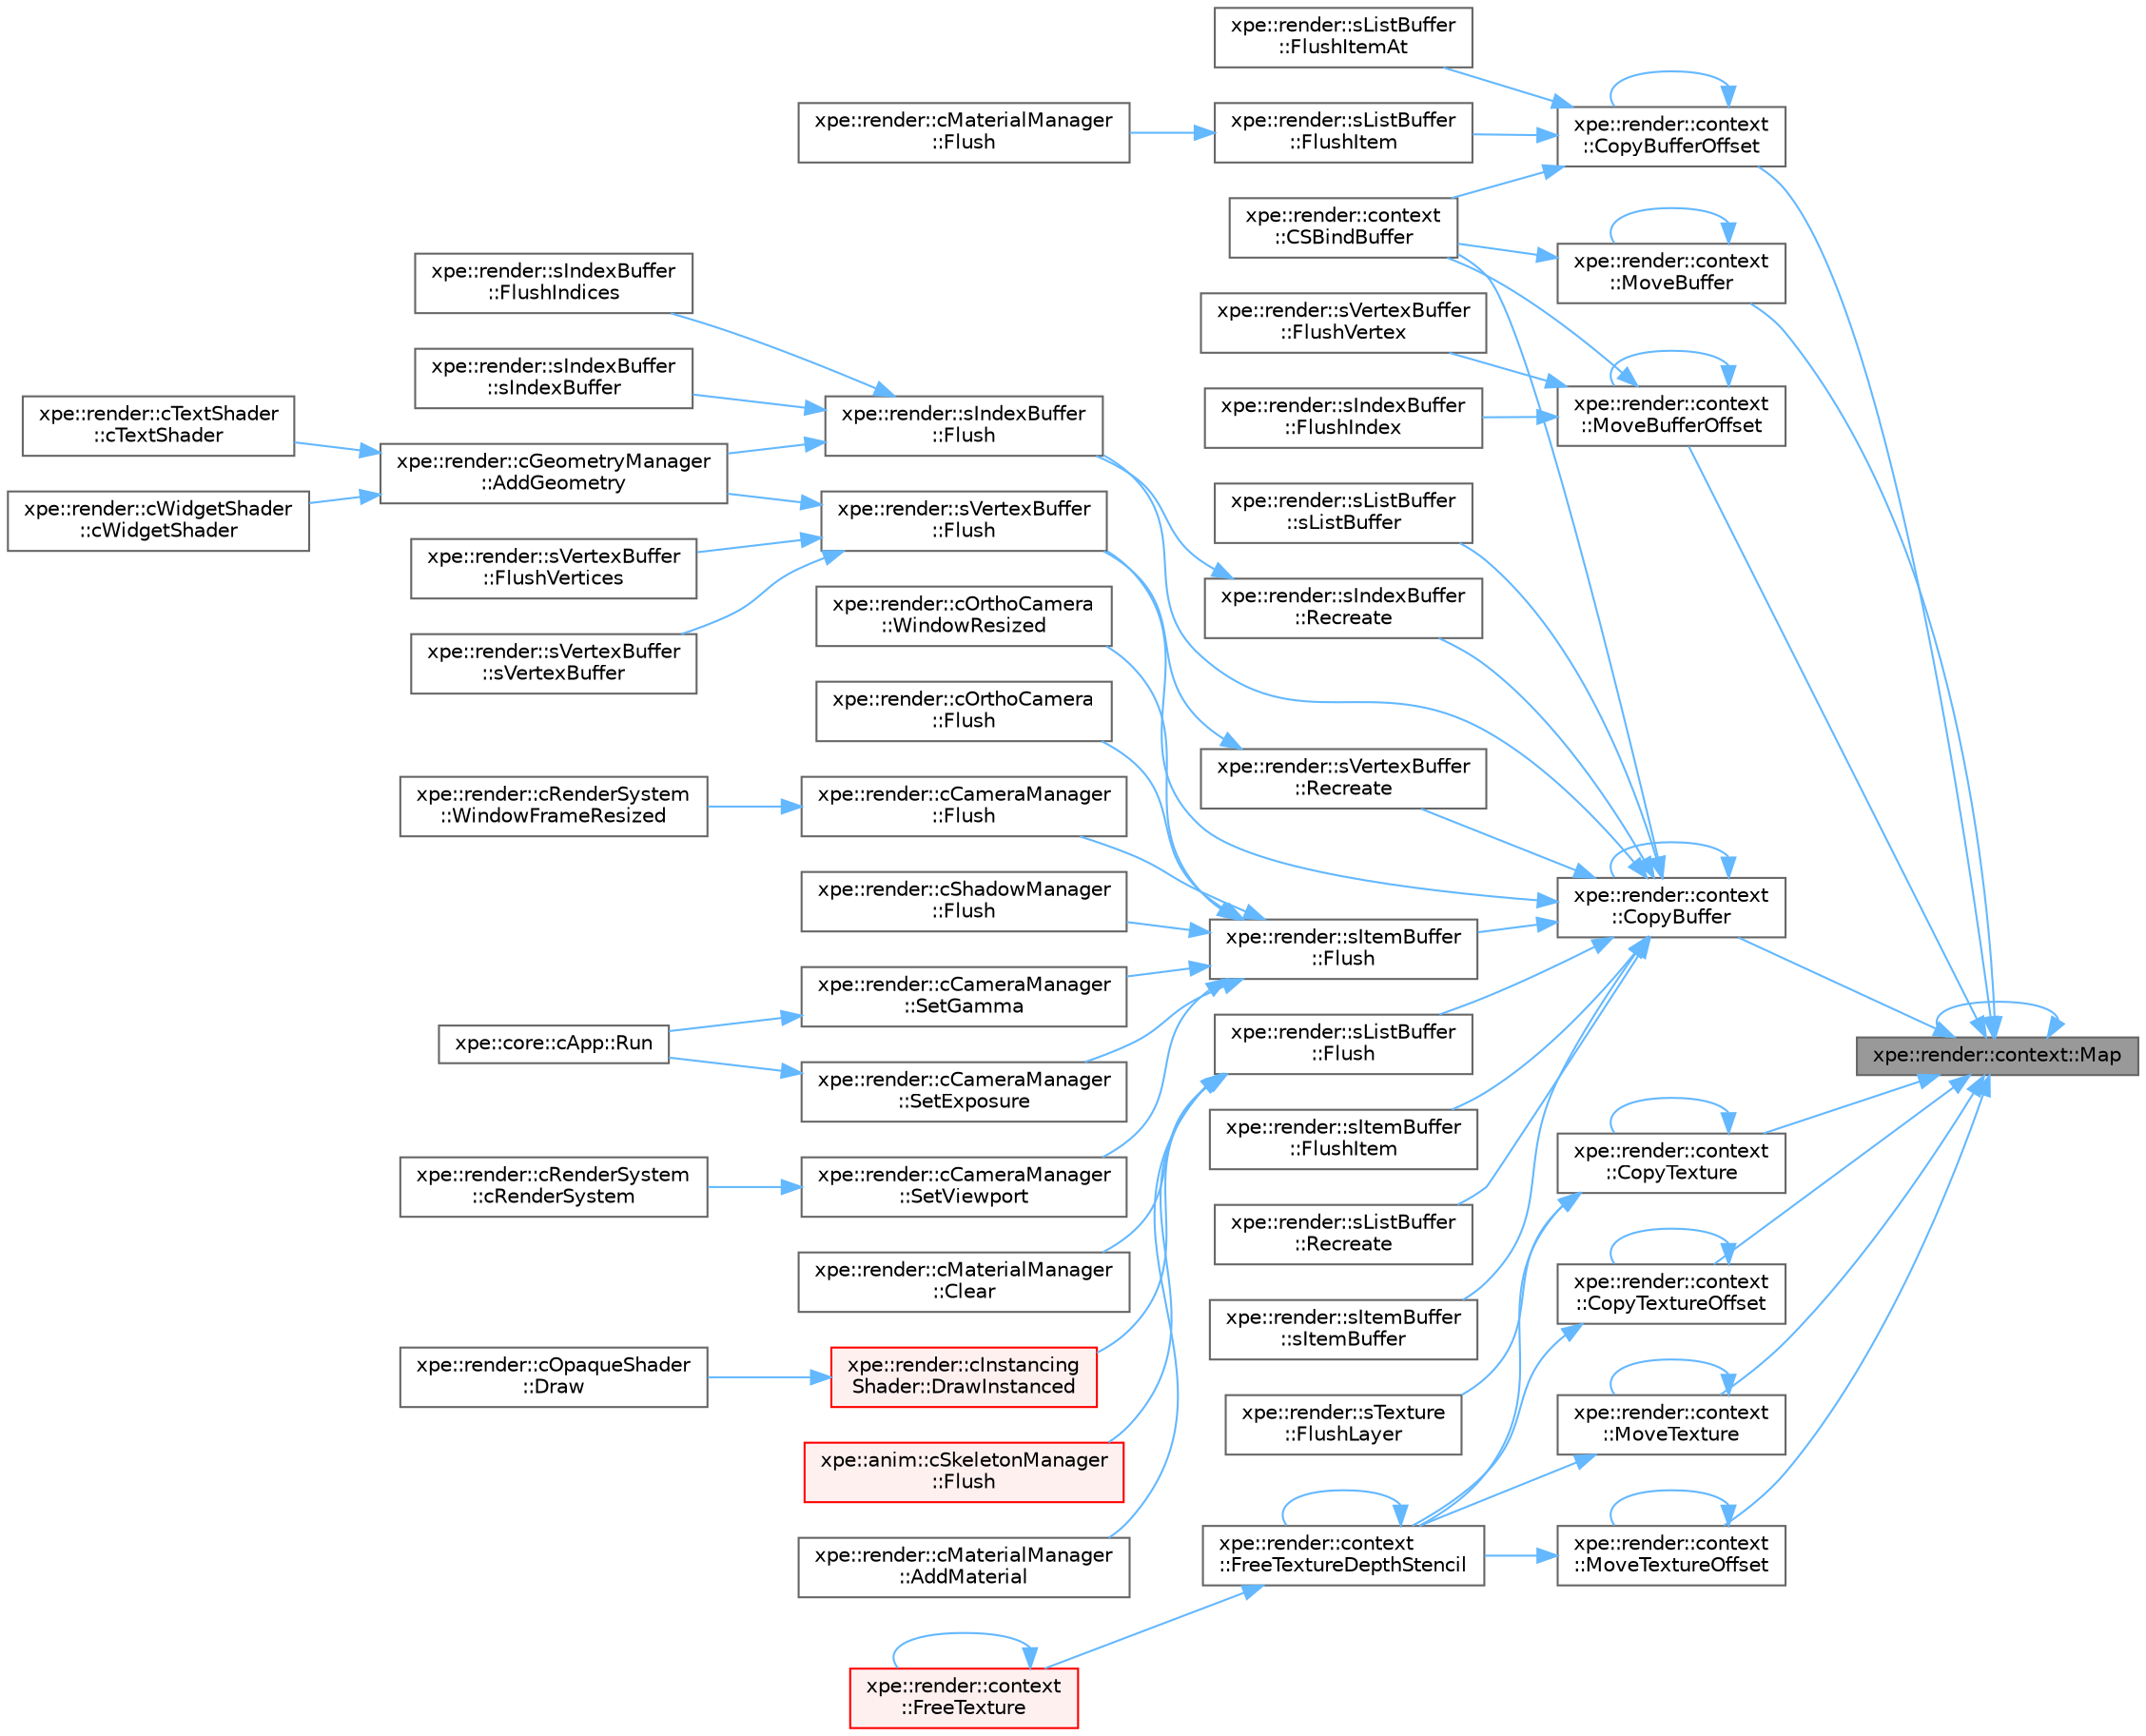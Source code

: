 digraph "xpe::render::context::Map"
{
 // LATEX_PDF_SIZE
  bgcolor="transparent";
  edge [fontname=Helvetica,fontsize=10,labelfontname=Helvetica,labelfontsize=10];
  node [fontname=Helvetica,fontsize=10,shape=box,height=0.2,width=0.4];
  rankdir="RL";
  Node1 [id="Node000001",label="xpe::render::context::Map",height=0.2,width=0.4,color="gray40", fillcolor="grey60", style="filled", fontcolor="black",tooltip=" "];
  Node1 -> Node2 [id="edge141_Node000001_Node000002",dir="back",color="steelblue1",style="solid",tooltip=" "];
  Node2 [id="Node000002",label="xpe::render::context\l::CopyBuffer",height=0.2,width=0.4,color="grey40", fillcolor="white", style="filled",URL="$namespacexpe_1_1render_1_1context.html#a43a3526ddcb06eddda247d1457ae02b3",tooltip=" "];
  Node2 -> Node2 [id="edge142_Node000002_Node000002",dir="back",color="steelblue1",style="solid",tooltip=" "];
  Node2 -> Node3 [id="edge143_Node000002_Node000003",dir="back",color="steelblue1",style="solid",tooltip=" "];
  Node3 [id="Node000003",label="xpe::render::context\l::CSBindBuffer",height=0.2,width=0.4,color="grey40", fillcolor="white", style="filled",URL="$namespacexpe_1_1render_1_1context.html#a82d8f65416b6f460b4f3307bd0a88fe5",tooltip=" "];
  Node2 -> Node4 [id="edge144_Node000002_Node000004",dir="back",color="steelblue1",style="solid",tooltip=" "];
  Node4 [id="Node000004",label="xpe::render::sIndexBuffer\l::Flush",height=0.2,width=0.4,color="grey40", fillcolor="white", style="filled",URL="$structxpe_1_1render_1_1s_index_buffer.html#aaa6c6f473ab50ee10652c85dd2bbfdb0",tooltip=" "];
  Node4 -> Node5 [id="edge145_Node000004_Node000005",dir="back",color="steelblue1",style="solid",tooltip=" "];
  Node5 [id="Node000005",label="xpe::render::cGeometryManager\l::AddGeometry",height=0.2,width=0.4,color="grey40", fillcolor="white", style="filled",URL="$classxpe_1_1render_1_1c_geometry_manager.html#afcab89931d34518de9c76ff962e6a5b9",tooltip=" "];
  Node5 -> Node6 [id="edge146_Node000005_Node000006",dir="back",color="steelblue1",style="solid",tooltip=" "];
  Node6 [id="Node000006",label="xpe::render::cTextShader\l::cTextShader",height=0.2,width=0.4,color="grey40", fillcolor="white", style="filled",URL="$classxpe_1_1render_1_1c_text_shader.html#ad8b58ce40667013c62bc85cb9ae913fa",tooltip=" "];
  Node5 -> Node7 [id="edge147_Node000005_Node000007",dir="back",color="steelblue1",style="solid",tooltip=" "];
  Node7 [id="Node000007",label="xpe::render::cWidgetShader\l::cWidgetShader",height=0.2,width=0.4,color="grey40", fillcolor="white", style="filled",URL="$classxpe_1_1render_1_1c_widget_shader.html#ac6d0a01c7e25a93a16e38d9642dfe0f2",tooltip=" "];
  Node4 -> Node8 [id="edge148_Node000004_Node000008",dir="back",color="steelblue1",style="solid",tooltip=" "];
  Node8 [id="Node000008",label="xpe::render::sIndexBuffer\l::FlushIndices",height=0.2,width=0.4,color="grey40", fillcolor="white", style="filled",URL="$structxpe_1_1render_1_1s_index_buffer.html#acc175b9bdf4157e6ae6846cd2caf7f1b",tooltip=" "];
  Node4 -> Node9 [id="edge149_Node000004_Node000009",dir="back",color="steelblue1",style="solid",tooltip=" "];
  Node9 [id="Node000009",label="xpe::render::sIndexBuffer\l::sIndexBuffer",height=0.2,width=0.4,color="grey40", fillcolor="white", style="filled",URL="$structxpe_1_1render_1_1s_index_buffer.html#ad43fb895491bda4ae6933f87c41a4793",tooltip=" "];
  Node2 -> Node10 [id="edge150_Node000002_Node000010",dir="back",color="steelblue1",style="solid",tooltip=" "];
  Node10 [id="Node000010",label="xpe::render::sVertexBuffer\l::Flush",height=0.2,width=0.4,color="grey40", fillcolor="white", style="filled",URL="$structxpe_1_1render_1_1s_vertex_buffer.html#a896c35b36d1987189db78fbca0a81a19",tooltip=" "];
  Node10 -> Node5 [id="edge151_Node000010_Node000005",dir="back",color="steelblue1",style="solid",tooltip=" "];
  Node10 -> Node11 [id="edge152_Node000010_Node000011",dir="back",color="steelblue1",style="solid",tooltip=" "];
  Node11 [id="Node000011",label="xpe::render::sVertexBuffer\l::FlushVertices",height=0.2,width=0.4,color="grey40", fillcolor="white", style="filled",URL="$structxpe_1_1render_1_1s_vertex_buffer.html#aa4f339fcf483993cf3f770ac2ca58044",tooltip=" "];
  Node10 -> Node12 [id="edge153_Node000010_Node000012",dir="back",color="steelblue1",style="solid",tooltip=" "];
  Node12 [id="Node000012",label="xpe::render::sVertexBuffer\l::sVertexBuffer",height=0.2,width=0.4,color="grey40", fillcolor="white", style="filled",URL="$structxpe_1_1render_1_1s_vertex_buffer.html#aeba0348f9a7328e3b6d9711dd4a6b5b2",tooltip=" "];
  Node2 -> Node13 [id="edge154_Node000002_Node000013",dir="back",color="steelblue1",style="solid",tooltip=" "];
  Node13 [id="Node000013",label="xpe::render::sItemBuffer\l::Flush",height=0.2,width=0.4,color="grey40", fillcolor="white", style="filled",URL="$structxpe_1_1render_1_1s_item_buffer.html#a36748548161b72588ad888d58a2aa163",tooltip=" "];
  Node13 -> Node14 [id="edge155_Node000013_Node000014",dir="back",color="steelblue1",style="solid",tooltip=" "];
  Node14 [id="Node000014",label="xpe::render::cOrthoCamera\l::Flush",height=0.2,width=0.4,color="grey40", fillcolor="white", style="filled",URL="$classxpe_1_1render_1_1c_ortho_camera.html#a03d4d16733c86e076d05d0b548ab05aa",tooltip=" "];
  Node13 -> Node15 [id="edge156_Node000013_Node000015",dir="back",color="steelblue1",style="solid",tooltip=" "];
  Node15 [id="Node000015",label="xpe::render::cCameraManager\l::Flush",height=0.2,width=0.4,color="grey40", fillcolor="white", style="filled",URL="$classxpe_1_1render_1_1c_camera_manager.html#af424d0046e0de26200627a11e1051303",tooltip=" "];
  Node15 -> Node16 [id="edge157_Node000015_Node000016",dir="back",color="steelblue1",style="solid",tooltip=" "];
  Node16 [id="Node000016",label="xpe::render::cRenderSystem\l::WindowFrameResized",height=0.2,width=0.4,color="grey40", fillcolor="white", style="filled",URL="$classxpe_1_1render_1_1c_render_system.html#a7b60a7e2b3cfc9089bfda515a12f7984",tooltip=" "];
  Node13 -> Node17 [id="edge158_Node000013_Node000017",dir="back",color="steelblue1",style="solid",tooltip=" "];
  Node17 [id="Node000017",label="xpe::render::cShadowManager\l::Flush",height=0.2,width=0.4,color="grey40", fillcolor="white", style="filled",URL="$classxpe_1_1render_1_1c_shadow_manager.html#afbb2abf517384579c57f20d6feb29add",tooltip=" "];
  Node13 -> Node18 [id="edge159_Node000013_Node000018",dir="back",color="steelblue1",style="solid",tooltip=" "];
  Node18 [id="Node000018",label="xpe::render::cCameraManager\l::SetExposure",height=0.2,width=0.4,color="grey40", fillcolor="white", style="filled",URL="$classxpe_1_1render_1_1c_camera_manager.html#aba0502682c716b06e9b0b8e69bb18878",tooltip=" "];
  Node18 -> Node19 [id="edge160_Node000018_Node000019",dir="back",color="steelblue1",style="solid",tooltip=" "];
  Node19 [id="Node000019",label="xpe::core::cApp::Run",height=0.2,width=0.4,color="grey40", fillcolor="white", style="filled",URL="$classxpe_1_1core_1_1c_app.html#adf244904fa58277fe265be994ae664fc",tooltip=" "];
  Node13 -> Node20 [id="edge161_Node000013_Node000020",dir="back",color="steelblue1",style="solid",tooltip=" "];
  Node20 [id="Node000020",label="xpe::render::cCameraManager\l::SetGamma",height=0.2,width=0.4,color="grey40", fillcolor="white", style="filled",URL="$classxpe_1_1render_1_1c_camera_manager.html#ac36b65d33a2ff4f2624492b3733fab11",tooltip=" "];
  Node20 -> Node19 [id="edge162_Node000020_Node000019",dir="back",color="steelblue1",style="solid",tooltip=" "];
  Node13 -> Node21 [id="edge163_Node000013_Node000021",dir="back",color="steelblue1",style="solid",tooltip=" "];
  Node21 [id="Node000021",label="xpe::render::cCameraManager\l::SetViewport",height=0.2,width=0.4,color="grey40", fillcolor="white", style="filled",URL="$classxpe_1_1render_1_1c_camera_manager.html#a9c0c4c39c990785bf9a1872668e034d4",tooltip=" "];
  Node21 -> Node22 [id="edge164_Node000021_Node000022",dir="back",color="steelblue1",style="solid",tooltip=" "];
  Node22 [id="Node000022",label="xpe::render::cRenderSystem\l::cRenderSystem",height=0.2,width=0.4,color="grey40", fillcolor="white", style="filled",URL="$classxpe_1_1render_1_1c_render_system.html#abcbdfa25ef1687e44c642a2dd04e4762",tooltip=" "];
  Node13 -> Node23 [id="edge165_Node000013_Node000023",dir="back",color="steelblue1",style="solid",tooltip=" "];
  Node23 [id="Node000023",label="xpe::render::cOrthoCamera\l::WindowResized",height=0.2,width=0.4,color="grey40", fillcolor="white", style="filled",URL="$classxpe_1_1render_1_1c_ortho_camera.html#af4132b8507b0868ae09a75ea93fab69e",tooltip=" "];
  Node2 -> Node24 [id="edge166_Node000002_Node000024",dir="back",color="steelblue1",style="solid",tooltip=" "];
  Node24 [id="Node000024",label="xpe::render::sListBuffer\l::Flush",height=0.2,width=0.4,color="grey40", fillcolor="white", style="filled",URL="$classxpe_1_1render_1_1s_list_buffer.html#ad9de1835e029836261d585eec95bedd5",tooltip=" "];
  Node24 -> Node25 [id="edge167_Node000024_Node000025",dir="back",color="steelblue1",style="solid",tooltip=" "];
  Node25 [id="Node000025",label="xpe::render::cMaterialManager\l::AddMaterial",height=0.2,width=0.4,color="grey40", fillcolor="white", style="filled",URL="$classxpe_1_1render_1_1c_material_manager.html#a6b824ebed9ce5b4d7a2c4a33cefdb3f4",tooltip=" "];
  Node24 -> Node26 [id="edge168_Node000024_Node000026",dir="back",color="steelblue1",style="solid",tooltip=" "];
  Node26 [id="Node000026",label="xpe::render::cMaterialManager\l::Clear",height=0.2,width=0.4,color="grey40", fillcolor="white", style="filled",URL="$classxpe_1_1render_1_1c_material_manager.html#a842944eaf29305b77e95d8b9f18c728b",tooltip=" "];
  Node24 -> Node27 [id="edge169_Node000024_Node000027",dir="back",color="steelblue1",style="solid",tooltip=" "];
  Node27 [id="Node000027",label="xpe::render::cInstancing\lShader::DrawInstanced",height=0.2,width=0.4,color="red", fillcolor="#FFF0F0", style="filled",URL="$classxpe_1_1render_1_1c_instancing_shader.html#a8aff797e93842eabe1565da005bad1f9",tooltip=" "];
  Node27 -> Node28 [id="edge170_Node000027_Node000028",dir="back",color="steelblue1",style="solid",tooltip=" "];
  Node28 [id="Node000028",label="xpe::render::cOpaqueShader\l::Draw",height=0.2,width=0.4,color="grey40", fillcolor="white", style="filled",URL="$classxpe_1_1render_1_1c_opaque_shader.html#a7b7b6a8e853bb0188f55d26cc5ce23e4",tooltip=" "];
  Node24 -> Node34 [id="edge171_Node000024_Node000034",dir="back",color="steelblue1",style="solid",tooltip=" "];
  Node34 [id="Node000034",label="xpe::anim::cSkeletonManager\l::Flush",height=0.2,width=0.4,color="red", fillcolor="#FFF0F0", style="filled",URL="$classxpe_1_1anim_1_1c_skeleton_manager.html#a4abeb14a1cd0427e88c31b8ef6efc480",tooltip=" "];
  Node2 -> Node37 [id="edge172_Node000002_Node000037",dir="back",color="steelblue1",style="solid",tooltip=" "];
  Node37 [id="Node000037",label="xpe::render::sItemBuffer\l::FlushItem",height=0.2,width=0.4,color="grey40", fillcolor="white", style="filled",URL="$structxpe_1_1render_1_1s_item_buffer.html#a2ec0e0a22ec010a9eaab044ea4559f5f",tooltip=" "];
  Node2 -> Node38 [id="edge173_Node000002_Node000038",dir="back",color="steelblue1",style="solid",tooltip=" "];
  Node38 [id="Node000038",label="xpe::render::sIndexBuffer\l::Recreate",height=0.2,width=0.4,color="grey40", fillcolor="white", style="filled",URL="$structxpe_1_1render_1_1s_index_buffer.html#a7cc39f24072b907a5b007037b457c3ae",tooltip=" "];
  Node38 -> Node4 [id="edge174_Node000038_Node000004",dir="back",color="steelblue1",style="solid",tooltip=" "];
  Node2 -> Node39 [id="edge175_Node000002_Node000039",dir="back",color="steelblue1",style="solid",tooltip=" "];
  Node39 [id="Node000039",label="xpe::render::sVertexBuffer\l::Recreate",height=0.2,width=0.4,color="grey40", fillcolor="white", style="filled",URL="$structxpe_1_1render_1_1s_vertex_buffer.html#a1e35d4d007d4707711bd3e42c0d8ae4f",tooltip=" "];
  Node39 -> Node10 [id="edge176_Node000039_Node000010",dir="back",color="steelblue1",style="solid",tooltip=" "];
  Node2 -> Node40 [id="edge177_Node000002_Node000040",dir="back",color="steelblue1",style="solid",tooltip=" "];
  Node40 [id="Node000040",label="xpe::render::sListBuffer\l::Recreate",height=0.2,width=0.4,color="grey40", fillcolor="white", style="filled",URL="$classxpe_1_1render_1_1s_list_buffer.html#a8255ba8a59c6efe9728f65b6fe37d486",tooltip=" "];
  Node2 -> Node41 [id="edge178_Node000002_Node000041",dir="back",color="steelblue1",style="solid",tooltip=" "];
  Node41 [id="Node000041",label="xpe::render::sItemBuffer\l::sItemBuffer",height=0.2,width=0.4,color="grey40", fillcolor="white", style="filled",URL="$structxpe_1_1render_1_1s_item_buffer.html#a39db5f0b06af9220020254eafb019243",tooltip=" "];
  Node2 -> Node42 [id="edge179_Node000002_Node000042",dir="back",color="steelblue1",style="solid",tooltip=" "];
  Node42 [id="Node000042",label="xpe::render::sListBuffer\l::sListBuffer",height=0.2,width=0.4,color="grey40", fillcolor="white", style="filled",URL="$classxpe_1_1render_1_1s_list_buffer.html#aefa6236c95b3bfb6bf7faff1b0538d76",tooltip=" "];
  Node1 -> Node43 [id="edge180_Node000001_Node000043",dir="back",color="steelblue1",style="solid",tooltip=" "];
  Node43 [id="Node000043",label="xpe::render::context\l::CopyBufferOffset",height=0.2,width=0.4,color="grey40", fillcolor="white", style="filled",URL="$namespacexpe_1_1render_1_1context.html#ac4e51ec5113ccbd8df2127707e684e88",tooltip=" "];
  Node43 -> Node43 [id="edge181_Node000043_Node000043",dir="back",color="steelblue1",style="solid",tooltip=" "];
  Node43 -> Node3 [id="edge182_Node000043_Node000003",dir="back",color="steelblue1",style="solid",tooltip=" "];
  Node43 -> Node44 [id="edge183_Node000043_Node000044",dir="back",color="steelblue1",style="solid",tooltip=" "];
  Node44 [id="Node000044",label="xpe::render::sListBuffer\l::FlushItem",height=0.2,width=0.4,color="grey40", fillcolor="white", style="filled",URL="$classxpe_1_1render_1_1s_list_buffer.html#abbb9adba1403faffd5abc203db0ba419",tooltip=" "];
  Node44 -> Node45 [id="edge184_Node000044_Node000045",dir="back",color="steelblue1",style="solid",tooltip=" "];
  Node45 [id="Node000045",label="xpe::render::cMaterialManager\l::Flush",height=0.2,width=0.4,color="grey40", fillcolor="white", style="filled",URL="$classxpe_1_1render_1_1c_material_manager.html#a93d92265c6b46eadf6bcb57c948f2907",tooltip=" "];
  Node43 -> Node46 [id="edge185_Node000043_Node000046",dir="back",color="steelblue1",style="solid",tooltip=" "];
  Node46 [id="Node000046",label="xpe::render::sListBuffer\l::FlushItemAt",height=0.2,width=0.4,color="grey40", fillcolor="white", style="filled",URL="$classxpe_1_1render_1_1s_list_buffer.html#a3a082aa393d4ddd287620213150952db",tooltip=" "];
  Node1 -> Node47 [id="edge186_Node000001_Node000047",dir="back",color="steelblue1",style="solid",tooltip=" "];
  Node47 [id="Node000047",label="xpe::render::context\l::CopyTexture",height=0.2,width=0.4,color="grey40", fillcolor="white", style="filled",URL="$namespacexpe_1_1render_1_1context.html#ad3910232ff154a7f62321718e26b25ef",tooltip=" "];
  Node47 -> Node47 [id="edge187_Node000047_Node000047",dir="back",color="steelblue1",style="solid",tooltip=" "];
  Node47 -> Node48 [id="edge188_Node000047_Node000048",dir="back",color="steelblue1",style="solid",tooltip=" "];
  Node48 [id="Node000048",label="xpe::render::sTexture\l::FlushLayer",height=0.2,width=0.4,color="grey40", fillcolor="white", style="filled",URL="$structxpe_1_1render_1_1s_texture.html#ad6c83752e22730ab10f2fd97c160de63",tooltip=" "];
  Node47 -> Node49 [id="edge189_Node000047_Node000049",dir="back",color="steelblue1",style="solid",tooltip=" "];
  Node49 [id="Node000049",label="xpe::render::context\l::FreeTextureDepthStencil",height=0.2,width=0.4,color="grey40", fillcolor="white", style="filled",URL="$namespacexpe_1_1render_1_1context.html#aee5cc723306d146fa933cc5374b44a8b",tooltip=" "];
  Node49 -> Node50 [id="edge190_Node000049_Node000050",dir="back",color="steelblue1",style="solid",tooltip=" "];
  Node50 [id="Node000050",label="xpe::render::context\l::FreeTexture",height=0.2,width=0.4,color="red", fillcolor="#FFF0F0", style="filled",URL="$namespacexpe_1_1render_1_1context.html#ad9f56074521a5a0ab26fdaea101b6f58",tooltip=" "];
  Node50 -> Node50 [id="edge191_Node000050_Node000050",dir="back",color="steelblue1",style="solid",tooltip=" "];
  Node49 -> Node49 [id="edge192_Node000049_Node000049",dir="back",color="steelblue1",style="solid",tooltip=" "];
  Node1 -> Node57 [id="edge193_Node000001_Node000057",dir="back",color="steelblue1",style="solid",tooltip=" "];
  Node57 [id="Node000057",label="xpe::render::context\l::CopyTextureOffset",height=0.2,width=0.4,color="grey40", fillcolor="white", style="filled",URL="$namespacexpe_1_1render_1_1context.html#a0c17c312b353723b43af3a1cf5407f13",tooltip=" "];
  Node57 -> Node57 [id="edge194_Node000057_Node000057",dir="back",color="steelblue1",style="solid",tooltip=" "];
  Node57 -> Node49 [id="edge195_Node000057_Node000049",dir="back",color="steelblue1",style="solid",tooltip=" "];
  Node1 -> Node1 [id="edge196_Node000001_Node000001",dir="back",color="steelblue1",style="solid",tooltip=" "];
  Node1 -> Node58 [id="edge197_Node000001_Node000058",dir="back",color="steelblue1",style="solid",tooltip=" "];
  Node58 [id="Node000058",label="xpe::render::context\l::MoveBuffer",height=0.2,width=0.4,color="grey40", fillcolor="white", style="filled",URL="$namespacexpe_1_1render_1_1context.html#a5d4323847b1e64deef7520f2d8c09ed7",tooltip=" "];
  Node58 -> Node3 [id="edge198_Node000058_Node000003",dir="back",color="steelblue1",style="solid",tooltip=" "];
  Node58 -> Node58 [id="edge199_Node000058_Node000058",dir="back",color="steelblue1",style="solid",tooltip=" "];
  Node1 -> Node59 [id="edge200_Node000001_Node000059",dir="back",color="steelblue1",style="solid",tooltip=" "];
  Node59 [id="Node000059",label="xpe::render::context\l::MoveBufferOffset",height=0.2,width=0.4,color="grey40", fillcolor="white", style="filled",URL="$namespacexpe_1_1render_1_1context.html#af0816f9058a84f88babfed20ccbc2e96",tooltip=" "];
  Node59 -> Node3 [id="edge201_Node000059_Node000003",dir="back",color="steelblue1",style="solid",tooltip=" "];
  Node59 -> Node60 [id="edge202_Node000059_Node000060",dir="back",color="steelblue1",style="solid",tooltip=" "];
  Node60 [id="Node000060",label="xpe::render::sIndexBuffer\l::FlushIndex",height=0.2,width=0.4,color="grey40", fillcolor="white", style="filled",URL="$structxpe_1_1render_1_1s_index_buffer.html#acaf5d900bc6fb01667e50c8cb458a983",tooltip=" "];
  Node59 -> Node61 [id="edge203_Node000059_Node000061",dir="back",color="steelblue1",style="solid",tooltip=" "];
  Node61 [id="Node000061",label="xpe::render::sVertexBuffer\l::FlushVertex",height=0.2,width=0.4,color="grey40", fillcolor="white", style="filled",URL="$structxpe_1_1render_1_1s_vertex_buffer.html#ab319de361de407e89c7b62eb8874a96a",tooltip=" "];
  Node59 -> Node59 [id="edge204_Node000059_Node000059",dir="back",color="steelblue1",style="solid",tooltip=" "];
  Node1 -> Node62 [id="edge205_Node000001_Node000062",dir="back",color="steelblue1",style="solid",tooltip=" "];
  Node62 [id="Node000062",label="xpe::render::context\l::MoveTexture",height=0.2,width=0.4,color="grey40", fillcolor="white", style="filled",URL="$namespacexpe_1_1render_1_1context.html#a3faab955dbc785ed504ae513dbc7389e",tooltip=" "];
  Node62 -> Node49 [id="edge206_Node000062_Node000049",dir="back",color="steelblue1",style="solid",tooltip=" "];
  Node62 -> Node62 [id="edge207_Node000062_Node000062",dir="back",color="steelblue1",style="solid",tooltip=" "];
  Node1 -> Node63 [id="edge208_Node000001_Node000063",dir="back",color="steelblue1",style="solid",tooltip=" "];
  Node63 [id="Node000063",label="xpe::render::context\l::MoveTextureOffset",height=0.2,width=0.4,color="grey40", fillcolor="white", style="filled",URL="$namespacexpe_1_1render_1_1context.html#aec880a263a1e58be5380fe1aeb9c4462",tooltip=" "];
  Node63 -> Node49 [id="edge209_Node000063_Node000049",dir="back",color="steelblue1",style="solid",tooltip=" "];
  Node63 -> Node63 [id="edge210_Node000063_Node000063",dir="back",color="steelblue1",style="solid",tooltip=" "];
}
